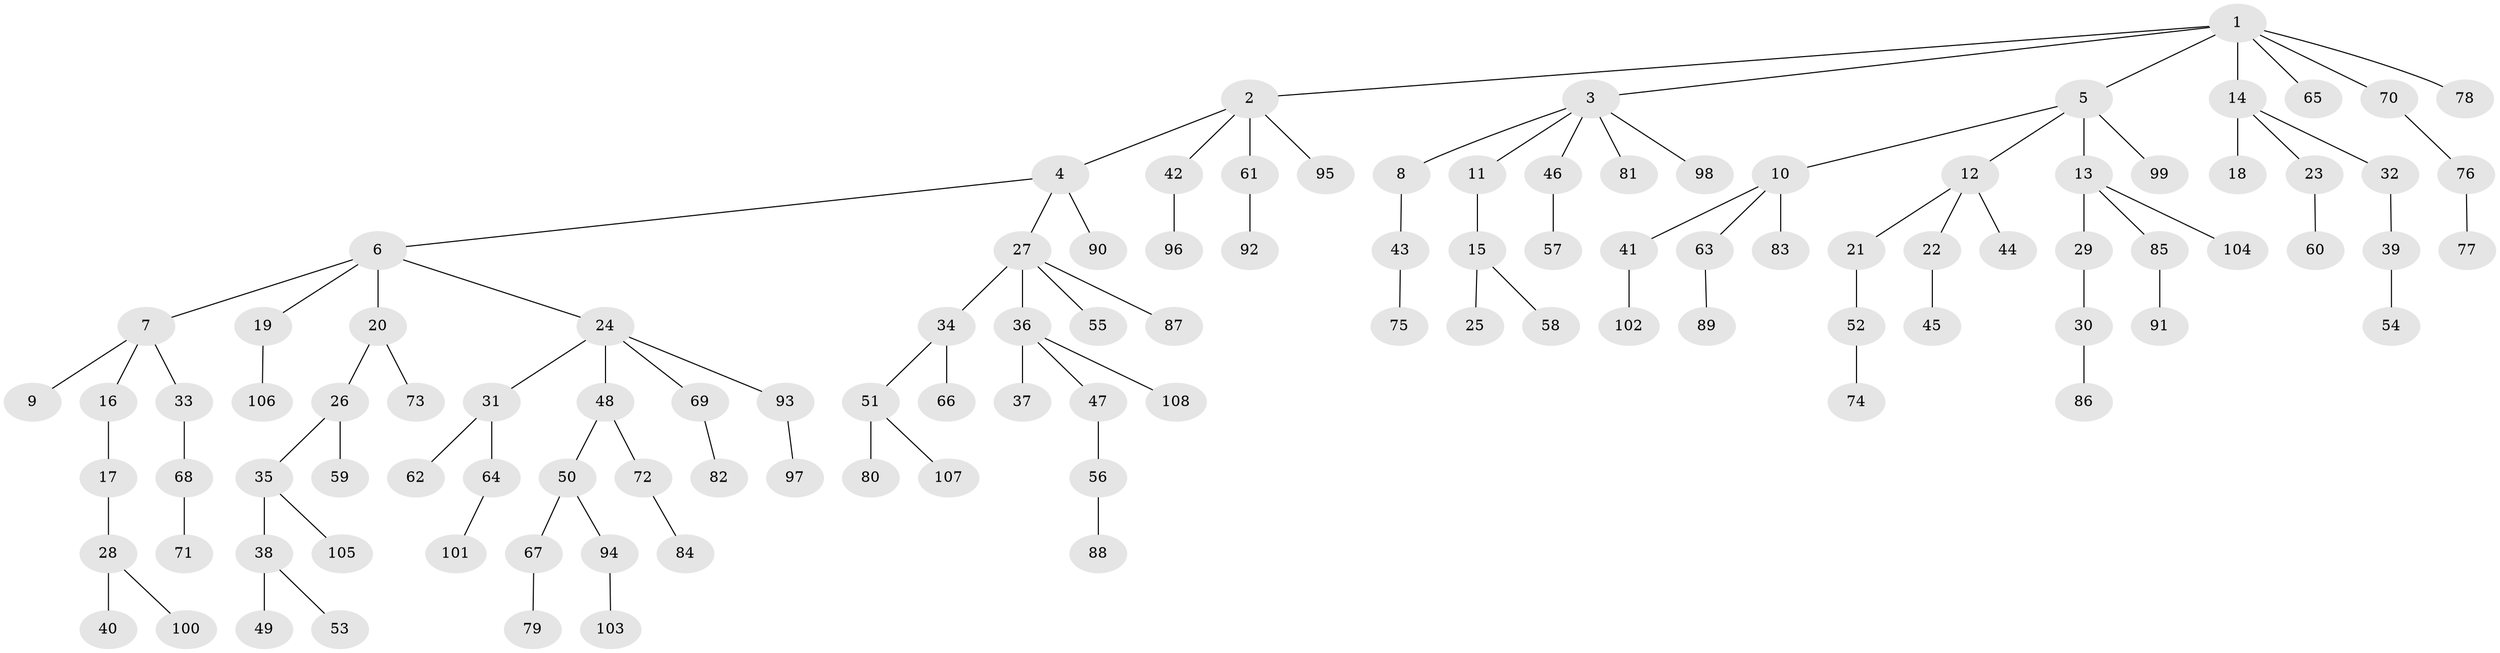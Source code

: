 // Generated by graph-tools (version 1.1) at 2025/02/03/09/25 03:02:25]
// undirected, 108 vertices, 107 edges
graph export_dot {
graph [start="1"]
  node [color=gray90,style=filled];
  1;
  2;
  3;
  4;
  5;
  6;
  7;
  8;
  9;
  10;
  11;
  12;
  13;
  14;
  15;
  16;
  17;
  18;
  19;
  20;
  21;
  22;
  23;
  24;
  25;
  26;
  27;
  28;
  29;
  30;
  31;
  32;
  33;
  34;
  35;
  36;
  37;
  38;
  39;
  40;
  41;
  42;
  43;
  44;
  45;
  46;
  47;
  48;
  49;
  50;
  51;
  52;
  53;
  54;
  55;
  56;
  57;
  58;
  59;
  60;
  61;
  62;
  63;
  64;
  65;
  66;
  67;
  68;
  69;
  70;
  71;
  72;
  73;
  74;
  75;
  76;
  77;
  78;
  79;
  80;
  81;
  82;
  83;
  84;
  85;
  86;
  87;
  88;
  89;
  90;
  91;
  92;
  93;
  94;
  95;
  96;
  97;
  98;
  99;
  100;
  101;
  102;
  103;
  104;
  105;
  106;
  107;
  108;
  1 -- 2;
  1 -- 3;
  1 -- 5;
  1 -- 14;
  1 -- 65;
  1 -- 70;
  1 -- 78;
  2 -- 4;
  2 -- 42;
  2 -- 61;
  2 -- 95;
  3 -- 8;
  3 -- 11;
  3 -- 46;
  3 -- 81;
  3 -- 98;
  4 -- 6;
  4 -- 27;
  4 -- 90;
  5 -- 10;
  5 -- 12;
  5 -- 13;
  5 -- 99;
  6 -- 7;
  6 -- 19;
  6 -- 20;
  6 -- 24;
  7 -- 9;
  7 -- 16;
  7 -- 33;
  8 -- 43;
  10 -- 41;
  10 -- 63;
  10 -- 83;
  11 -- 15;
  12 -- 21;
  12 -- 22;
  12 -- 44;
  13 -- 29;
  13 -- 85;
  13 -- 104;
  14 -- 18;
  14 -- 23;
  14 -- 32;
  15 -- 25;
  15 -- 58;
  16 -- 17;
  17 -- 28;
  19 -- 106;
  20 -- 26;
  20 -- 73;
  21 -- 52;
  22 -- 45;
  23 -- 60;
  24 -- 31;
  24 -- 48;
  24 -- 69;
  24 -- 93;
  26 -- 35;
  26 -- 59;
  27 -- 34;
  27 -- 36;
  27 -- 55;
  27 -- 87;
  28 -- 40;
  28 -- 100;
  29 -- 30;
  30 -- 86;
  31 -- 62;
  31 -- 64;
  32 -- 39;
  33 -- 68;
  34 -- 51;
  34 -- 66;
  35 -- 38;
  35 -- 105;
  36 -- 37;
  36 -- 47;
  36 -- 108;
  38 -- 49;
  38 -- 53;
  39 -- 54;
  41 -- 102;
  42 -- 96;
  43 -- 75;
  46 -- 57;
  47 -- 56;
  48 -- 50;
  48 -- 72;
  50 -- 67;
  50 -- 94;
  51 -- 80;
  51 -- 107;
  52 -- 74;
  56 -- 88;
  61 -- 92;
  63 -- 89;
  64 -- 101;
  67 -- 79;
  68 -- 71;
  69 -- 82;
  70 -- 76;
  72 -- 84;
  76 -- 77;
  85 -- 91;
  93 -- 97;
  94 -- 103;
}

